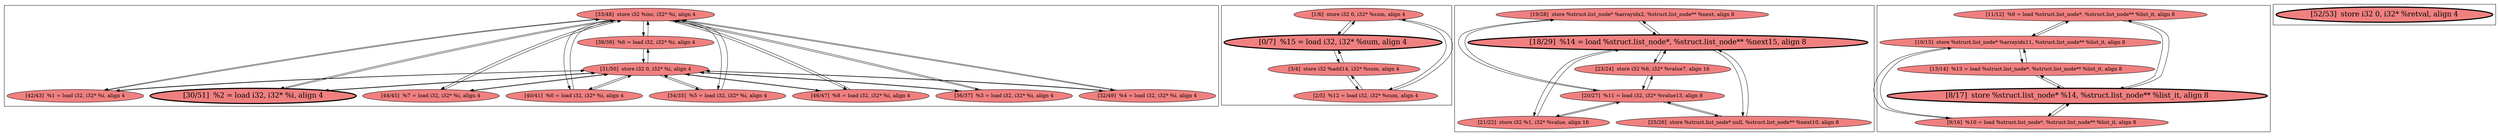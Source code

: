 
digraph G {



node110->node107 [ ]
node95->node94 [ ]
node91->node90 [ ]
node87->node90 [ ]
node110->node112 [ ]
node106->node109 [ ]
node91->node88 [ ]
node89->node88 [ ]
node109->node104 [ ]
node108->node109 [ ]
node107->node109 [ ]
node109->node108 [ ]
node110->node108 [ ]
node109->node107 [ ]
node86->node90 [ ]
node90->node86 [ ]
node103->node110 [ ]
node88->node89 [ ]
node104->node109 [ ]
node109->node103 [ ]
node108->node110 [ ]
node103->node109 [ ]
node92->node95 [ ]
node105->node109 [ ]
node98->node99 [ ]
node99->node98 [ ]
node112->node110 [ ]
node87->node88 [ ]
node101->node99 [ ]
node101->node100 [ ]
node95->node92 [ ]
node97->node99 [ ]
node94->node95 [ ]
node99->node101 [ ]
node86->node88 [ ]
node100->node98 [ ]
node89->node90 [ ]
node100->node97 [ ]
node88->node91 [ ]
node98->node100 [ ]
node93->node92 [ ]
node106->node110 [ ]
node100->node101 [ ]
node110->node103 [ ]
node110->node105 [ ]
node111->node109 [ ]
node109->node106 [ ]
node99->node97 [ ]
node107->node110 [ ]
node92->node93 [ ]
node104->node110 [ ]
node90->node91 [ ]
node90->node89 [ ]
node94->node93 [ ]
node88->node86 [ ]
node110->node106 [ ]
node90->node87 [ ]
node97->node100 [ ]
node88->node87 [ ]
node111->node110 [ ]
node102->node110 [ ]
node109->node111 [ ]
node110->node111 [ ]
node110->node102 [ ]
node110->node104 [ ]
node109->node112 [ ]
node93->node94 [ ]
node105->node110 [ ]
node102->node109 [ ]
node109->node102 [ ]
node109->node105 [ ]
node112->node109 [ ]


subgraph cluster4 {


node112 [fillcolor=lightcoral,label="[36/37]  %3 = load i32, i32* %i, align 4",shape=ellipse,style=filled ]
node111 [fillcolor=lightcoral,label="[34/35]  %5 = load i32, i32* %i, align 4",shape=ellipse,style=filled ]
node110 [fillcolor=lightcoral,label="[33/48]  store i32 %inc, i32* %i, align 4",shape=ellipse,style=filled ]
node109 [fillcolor=lightcoral,label="[31/50]  store i32 0, i32* %i, align 4",shape=ellipse,style=filled ]
node103 [fillcolor=lightcoral,label="[44/45]  %7 = load i32, i32* %i, align 4",shape=ellipse,style=filled ]
node108 [penwidth=3.0,fontsize=20,fillcolor=lightcoral,label="[30/51]  %2 = load i32, i32* %i, align 4",shape=ellipse,style=filled ]
node102 [fillcolor=lightcoral,label="[46/47]  %8 = load i32, i32* %i, align 4",shape=ellipse,style=filled ]
node104 [fillcolor=lightcoral,label="[42/43]  %1 = load i32, i32* %i, align 4",shape=ellipse,style=filled ]
node107 [fillcolor=lightcoral,label="[38/39]  %6 = load i32, i32* %i, align 4",shape=ellipse,style=filled ]
node105 [fillcolor=lightcoral,label="[40/41]  %0 = load i32, i32* %i, align 4",shape=ellipse,style=filled ]
node106 [fillcolor=lightcoral,label="[32/49]  %4 = load i32, i32* %i, align 4",shape=ellipse,style=filled ]



}

subgraph cluster3 {


node101 [fillcolor=lightcoral,label="[9/16]  %10 = load %struct.list_node*, %struct.list_node** %list_it, align 8",shape=ellipse,style=filled ]
node100 [penwidth=3.0,fontsize=20,fillcolor=lightcoral,label="[8/17]  store %struct.list_node* %14, %struct.list_node** %list_it, align 8",shape=ellipse,style=filled ]
node99 [fillcolor=lightcoral,label="[10/15]  store %struct.list_node* %arrayidx11, %struct.list_node** %list_it, align 8",shape=ellipse,style=filled ]
node97 [fillcolor=lightcoral,label="[13/14]  %13 = load %struct.list_node*, %struct.list_node** %list_it, align 8",shape=ellipse,style=filled ]
node98 [fillcolor=lightcoral,label="[11/12]  %9 = load %struct.list_node*, %struct.list_node** %list_it, align 8",shape=ellipse,style=filled ]



}

subgraph cluster2 {


node96 [penwidth=3.0,fontsize=20,fillcolor=lightcoral,label="[52/53]  store i32 0, i32* %retval, align 4",shape=ellipse,style=filled ]



}

subgraph cluster0 {


node90 [penwidth=3.0,fontsize=20,fillcolor=lightcoral,label="[18/29]  %14 = load %struct.list_node*, %struct.list_node** %next15, align 8",shape=ellipse,style=filled ]
node88 [fillcolor=lightcoral,label="[20/27]  %11 = load i32, i32* %value13, align 8",shape=ellipse,style=filled ]
node86 [fillcolor=lightcoral,label="[23/24]  store i32 %6, i32* %value7, align 16",shape=ellipse,style=filled ]
node91 [fillcolor=lightcoral,label="[19/28]  store %struct.list_node* %arrayidx2, %struct.list_node** %next, align 8",shape=ellipse,style=filled ]
node89 [fillcolor=lightcoral,label="[25/26]  store %struct.list_node* null, %struct.list_node** %next10, align 8",shape=ellipse,style=filled ]
node87 [fillcolor=lightcoral,label="[21/22]  store i32 %1, i32* %value, align 16",shape=ellipse,style=filled ]



}

subgraph cluster1 {


node95 [fillcolor=lightcoral,label="[1/6]  store i32 0, i32* %sum, align 4",shape=ellipse,style=filled ]
node94 [penwidth=3.0,fontsize=20,fillcolor=lightcoral,label="[0/7]  %15 = load i32, i32* %sum, align 4",shape=ellipse,style=filled ]
node92 [fillcolor=lightcoral,label="[2/5]  %12 = load i32, i32* %sum, align 4",shape=ellipse,style=filled ]
node93 [fillcolor=lightcoral,label="[3/4]  store i32 %add14, i32* %sum, align 4",shape=ellipse,style=filled ]



}

}
